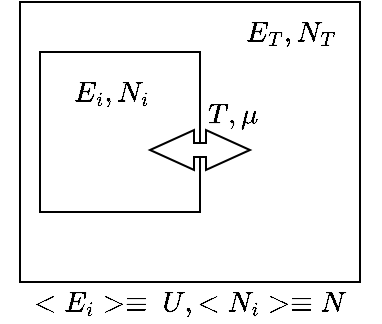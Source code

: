 <mxfile version="15.4.0" type="device"><diagram id="3P01Qw532Bdz4t8tUU-R" name="ページ1"><mxGraphModel dx="450" dy="280" grid="1" gridSize="10" guides="1" tooltips="1" connect="1" arrows="1" fold="1" page="1" pageScale="1" pageWidth="827" pageHeight="1169" math="1" shadow="0"><root><mxCell id="0"/><mxCell id="1" parent="0"/><mxCell id="kiYxxQsl7obKQp8VTWRI-1" value="" style="whiteSpace=wrap;html=1;aspect=fixed;" parent="1" vertex="1"><mxGeometry x="370" y="470" width="80" height="80" as="geometry"/></mxCell><mxCell id="kiYxxQsl7obKQp8VTWRI-2" value="`E_i, N_i`" style="text;html=1;resizable=0;autosize=1;align=center;verticalAlign=middle;points=[];fillColor=none;strokeColor=none;rounded=0;" parent="1" vertex="1"><mxGeometry x="370" y="480" width="70" height="20" as="geometry"/></mxCell><mxCell id="kiYxxQsl7obKQp8VTWRI-3" value="`E_T, N_T`" style="text;html=1;resizable=0;autosize=1;align=center;verticalAlign=middle;points=[];fillColor=none;strokeColor=none;rounded=0;" parent="1" vertex="1"><mxGeometry x="460" y="450" width="70" height="20" as="geometry"/></mxCell><mxCell id="kiYxxQsl7obKQp8VTWRI-13" value="" style="rounded=0;whiteSpace=wrap;html=1;fillColor=none;" parent="1" vertex="1"><mxGeometry x="360" y="445" width="170" height="140" as="geometry"/></mxCell><mxCell id="BHZJqehfaYPuhj-lFt-N-1" value="`&amp;lt;E_i&amp;gt; \equiv&amp;nbsp;U, &amp;lt;N_i&amp;gt; \equiv N`" style="text;html=1;resizable=0;autosize=1;align=center;verticalAlign=middle;points=[];fillColor=none;strokeColor=none;rounded=0;" vertex="1" parent="1"><mxGeometry x="350" y="585" width="190" height="20" as="geometry"/></mxCell><mxCell id="BHZJqehfaYPuhj-lFt-N-7" value="" style="html=1;shadow=0;dashed=0;align=center;verticalAlign=middle;shape=mxgraph.arrows2.twoWayArrow;dy=0.65;dx=22;" vertex="1" parent="1"><mxGeometry x="425" y="509" width="50" height="20" as="geometry"/></mxCell><mxCell id="BHZJqehfaYPuhj-lFt-N-8" value="`T, \mu`" style="text;html=1;resizable=0;autosize=1;align=center;verticalAlign=middle;points=[];fillColor=none;strokeColor=none;rounded=0;" vertex="1" parent="1"><mxGeometry x="436" y="491" width="60" height="20" as="geometry"/></mxCell></root></mxGraphModel></diagram></mxfile>